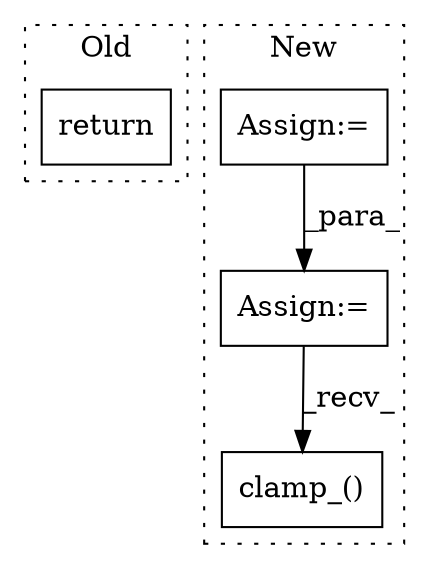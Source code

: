 digraph G {
subgraph cluster0 {
1 [label="return" a="93" s="20260" l="7" shape="box"];
label = "Old";
style="dotted";
}
subgraph cluster1 {
2 [label="clamp_()" a="75" s="20668" l="47" shape="box"];
3 [label="Assign:=" a="68" s="20604" l="3" shape="box"];
4 [label="Assign:=" a="68" s="20564" l="3" shape="box"];
label = "New";
style="dotted";
}
3 -> 2 [label="_recv_"];
4 -> 3 [label="_para_"];
}